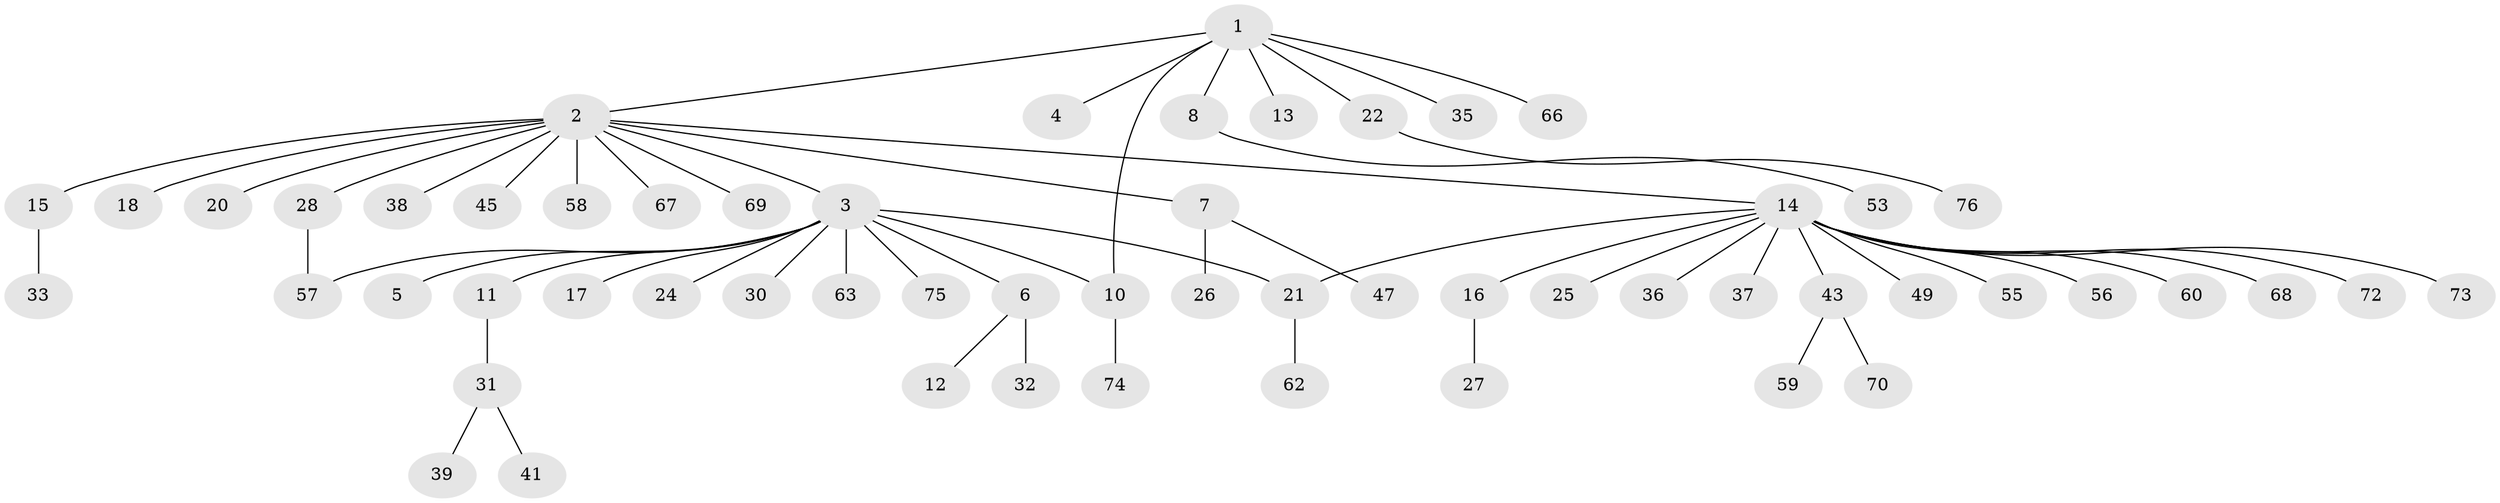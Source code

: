 // original degree distribution, {9: 0.013157894736842105, 14: 0.013157894736842105, 11: 0.013157894736842105, 2: 0.17105263157894737, 1: 0.631578947368421, 4: 0.039473684210526314, 3: 0.10526315789473684, 12: 0.013157894736842105}
// Generated by graph-tools (version 1.1) at 2025/41/03/06/25 10:41:46]
// undirected, 58 vertices, 60 edges
graph export_dot {
graph [start="1"]
  node [color=gray90,style=filled];
  1 [super="+61"];
  2 [super="+64"];
  3 [super="+51"];
  4 [super="+65"];
  5;
  6 [super="+9"];
  7 [super="+71"];
  8 [super="+40"];
  10 [super="+42"];
  11 [super="+19"];
  12;
  13;
  14 [super="+34"];
  15;
  16 [super="+23"];
  17;
  18;
  20;
  21 [super="+44"];
  22;
  24;
  25 [super="+52"];
  26;
  27;
  28 [super="+29"];
  30;
  31 [super="+46"];
  32;
  33;
  35;
  36 [super="+54"];
  37;
  38 [super="+50"];
  39;
  41;
  43 [super="+48"];
  45;
  47;
  49;
  53;
  55;
  56;
  57;
  58;
  59;
  60;
  62;
  63;
  66;
  67;
  68;
  69;
  70;
  72;
  73;
  74;
  75;
  76;
  1 -- 2;
  1 -- 4;
  1 -- 8;
  1 -- 13;
  1 -- 22;
  1 -- 35;
  1 -- 66;
  1 -- 10;
  2 -- 3;
  2 -- 7;
  2 -- 14;
  2 -- 15;
  2 -- 18;
  2 -- 20;
  2 -- 28;
  2 -- 38;
  2 -- 45;
  2 -- 58;
  2 -- 67;
  2 -- 69;
  3 -- 5;
  3 -- 6;
  3 -- 10;
  3 -- 11;
  3 -- 17;
  3 -- 21;
  3 -- 24;
  3 -- 30;
  3 -- 57;
  3 -- 75;
  3 -- 63;
  6 -- 32;
  6 -- 12;
  7 -- 26;
  7 -- 47;
  8 -- 53;
  10 -- 74;
  11 -- 31;
  14 -- 16;
  14 -- 25;
  14 -- 36;
  14 -- 37;
  14 -- 43;
  14 -- 49;
  14 -- 56;
  14 -- 60;
  14 -- 68;
  14 -- 73;
  14 -- 72;
  14 -- 21;
  14 -- 55;
  15 -- 33;
  16 -- 27;
  21 -- 62;
  22 -- 76;
  28 -- 57;
  31 -- 39;
  31 -- 41;
  43 -- 70;
  43 -- 59;
}
